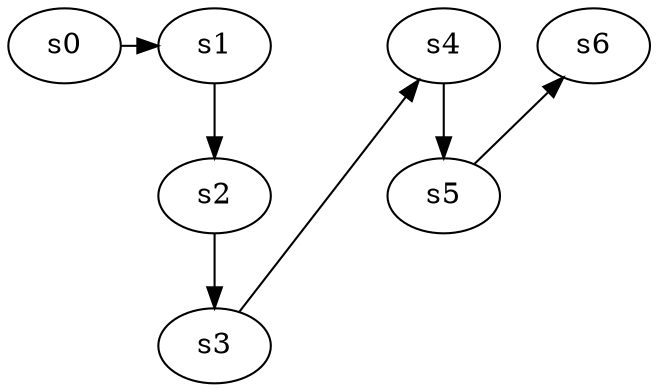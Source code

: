 digraph game_0107_chain_7 {
    s0 [name="s0", player=0];
    s1 [name="s1", player=1];
    s2 [name="s2", player=0];
    s3 [name="s3", player=1];
    s4 [name="s4", player=0];
    s5 [name="s5", player=1, target=1];
    s6 [name="s6", player=0];

    s0 -> s1 [constraint="time == 2"];
    s1 -> s2;
    s2 -> s3;
    s3 -> s4 [constraint="time % 2 == 1"];
    s4 -> s5;
    s5 -> s6 [constraint="time == 2 || time == 5 || time == 12 || time == 13 || time == 16"];
}
